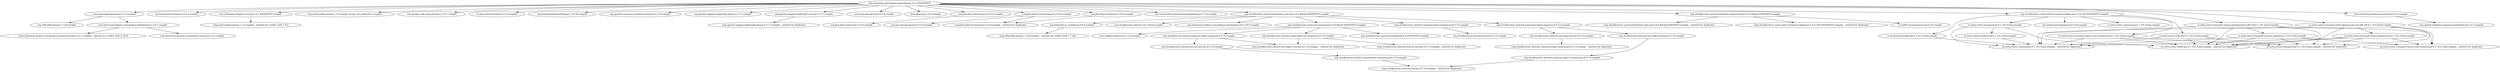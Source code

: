 digraph WaterdogPE__WaterdogPE {
	"dev.waterdog.waterdogpe:waterdog:jar:2.0.4-SNAPSHOT" -> "com.bugsnag:bugsnag:jar:3.7.2:compile" ; 
	"dev.waterdog.waterdogpe:waterdog:jar:2.0.4-SNAPSHOT" -> "org.bstats:bstats-base:jar:3.0.1:compile" ; 
	"dev.waterdog.waterdogpe:waterdog:jar:2.0.4-SNAPSHOT" -> "net.cubespace:Yamler-Core:jar:2.4.1-SNAPSHOT:compile" ; 
	"dev.waterdog.waterdogpe:waterdog:jar:2.0.4-SNAPSHOT" -> "org.yaml:snakeyaml:jar:1.31:compile (scope not updated to compile)" ; 
	"dev.waterdog.waterdogpe:waterdog:jar:2.0.4-SNAPSHOT" -> "com.google.code.gson:gson:jar:2.10.1:compile" ; 
	"dev.waterdog.waterdogpe:waterdog:jar:2.0.4-SNAPSHOT" -> "it.unimi.dsi:fastutil:jar:8.5.12:compile" ; 
	"dev.waterdog.waterdogpe:waterdog:jar:2.0.4-SNAPSHOT" -> "org.projectlombok:lombok:jar:1.18.26:compile" ; 
	"dev.waterdog.waterdogpe:waterdog:jar:2.0.4-SNAPSHOT" -> "org.apache.commons:commons-lang3:jar:3.12.0:compile" ; 
	"dev.waterdog.waterdogpe:waterdog:jar:2.0.4-SNAPSHOT" -> "org.apache.logging.log4j:log4j-api:jar:2.17.1:compile" ; 
	"dev.waterdog.waterdogpe:waterdog:jar:2.0.4-SNAPSHOT" -> "org.apache.logging.log4j:log4j-core:jar:2.17.1:compile" ; 
	"dev.waterdog.waterdogpe:waterdog:jar:2.0.4-SNAPSHOT" -> "com.lmax:disruptor:jar:3.4.4:compile" ; 
	"dev.waterdog.waterdogpe:waterdog:jar:2.0.4-SNAPSHOT" -> "jline:jline:jar:2.14.6:compile" ; 
	"dev.waterdog.waterdogpe:waterdog:jar:2.0.4-SNAPSHOT" -> "org.jline:jline-terminal:jar:3.23.0:compile" ; 
	"dev.waterdog.waterdogpe:waterdog:jar:2.0.4-SNAPSHOT" -> "org.jline:jline-terminal-jna:jar:3.23.0:compile" ; 
	"dev.waterdog.waterdogpe:waterdog:jar:2.0.4-SNAPSHOT" -> "org.jline:jline-reader:jar:3.23.0:compile" ; 
	"dev.waterdog.waterdogpe:waterdog:jar:2.0.4-SNAPSHOT" -> "net.minecrell:terminalconsoleappender:jar:1.3.0:compile" ; 
	"dev.waterdog.waterdogpe:waterdog:jar:2.0.4-SNAPSHOT" -> "org.cloudburstmc.protocol:bedrock-codec:jar:3.0.0.Beta6-SNAPSHOT:compile" ; 
	"dev.waterdog.waterdogpe:waterdog:jar:2.0.4-SNAPSHOT" -> "org.cloudburstmc.protocol:bedrock-connection:jar:3.0.0.Beta6-SNAPSHOT:compile" ; 
	"dev.waterdog.waterdogpe:waterdog:jar:2.0.4-SNAPSHOT" -> "org.cloudburstmc.netty:netty-transport-raknet:jar:1.0.0.CR3-SNAPSHOT:compile" ; 
	"dev.waterdog.waterdogpe:waterdog:jar:2.0.4-SNAPSHOT" -> "io.netty:netty-transport-native-epoll:jar:linux-x86_64:4.1.101.Final:compile" ; 
	"dev.waterdog.waterdogpe:waterdog:jar:2.0.4-SNAPSHOT" -> "io.netty:netty-transport-native-kqueue:jar:osx-x86_64:4.1.101.Final:compile" ; 
	"dev.waterdog.waterdogpe:waterdog:jar:2.0.4-SNAPSHOT" -> "com.nimbusds:nimbus-jose-jwt:jar:9.37.2:compile" ; 
	"com.bugsnag:bugsnag:jar:3.7.2:compile" -> "com.fasterxml.jackson.core:jackson-databind:jar:2.14.1:compile" ; 
	"com.bugsnag:bugsnag:jar:3.7.2:compile" -> "org.slf4j:slf4j-api:jar:1.7.25:compile" ; 
	"com.fasterxml.jackson.core:jackson-databind:jar:2.14.1:compile" -> "(com.fasterxml.jackson.core:jackson-annotations:jar:2.14.1:compile - omitted for conflict with 2.18.0)" ; 
	"com.fasterxml.jackson.core:jackson-databind:jar:2.14.1:compile" -> "com.fasterxml.jackson.core:jackson-core:jar:2.14.1:compile" ; 
	"net.cubespace:Yamler-Core:jar:2.4.1-SNAPSHOT:compile" -> "(org.yaml:snakeyaml:jar:1.13:compile - omitted for conflict with 1.31)" ; 
	"org.apache.logging.log4j:log4j-core:jar:2.17.1:compile" -> "(org.apache.logging.log4j:log4j-api:jar:2.17.1:compile - omitted for duplicate)" ; 
	"org.jline:jline-terminal:jar:3.23.0:compile" -> "org.jline:jline-native:jar:3.23.0:compile" ; 
	"org.jline:jline-terminal-jna:jar:3.23.0:compile" -> "net.java.dev.jna:jna:jar:5.13.0:compile" ; 
	"org.jline:jline-terminal-jna:jar:3.23.0:compile" -> "(org.jline:jline-terminal:jar:3.23.0:compile - omitted for duplicate)" ; 
	"org.jline:jline-reader:jar:3.23.0:compile" -> "(org.jline:jline-terminal:jar:3.23.0:compile - omitted for duplicate)" ; 
	"org.cloudburstmc.protocol:bedrock-codec:jar:3.0.0.Beta6-SNAPSHOT:compile" -> "org.cloudburstmc.protocol:common:jar:3.0.0.Beta6-SNAPSHOT:compile" ; 
	"org.cloudburstmc.protocol:bedrock-codec:jar:3.0.0.Beta6-SNAPSHOT:compile" -> "org.cloudburstmc.fastutil.commons:long-common:jar:8.5.15:compile" ; 
	"org.cloudburstmc.protocol:bedrock-codec:jar:3.0.0.Beta6-SNAPSHOT:compile" -> "org.cloudburstmc.fastutil.maps:long-object-maps:jar:8.5.15:compile" ; 
	"org.cloudburstmc.protocol:bedrock-codec:jar:3.0.0.Beta6-SNAPSHOT:compile" -> "org.bitbucket.b_c:jose4j:jar:0.9.6:compile" ; 
	"org.cloudburstmc.protocol:bedrock-codec:jar:3.0.0.Beta6-SNAPSHOT:compile" -> "org.cloudburstmc:nbt:jar:3.0.3.Final:compile" ; 
	"org.cloudburstmc.protocol:bedrock-codec:jar:3.0.0.Beta6-SNAPSHOT:compile" -> "com.fasterxml.jackson.core:jackson-annotations:jar:2.18.0:compile" ; 
	"org.cloudburstmc.protocol:common:jar:3.0.0.Beta6-SNAPSHOT:compile" -> "org.cloudburstmc.fastutil.maps:int-object-maps:jar:8.5.15:compile" ; 
	"org.cloudburstmc.protocol:common:jar:3.0.0.Beta6-SNAPSHOT:compile" -> "org.cloudburstmc.fastutil.maps:object-int-maps:jar:8.5.15:compile" ; 
	"org.cloudburstmc.protocol:common:jar:3.0.0.Beta6-SNAPSHOT:compile" -> "org.cloudburstmc.math:immutable:jar:2.0-SNAPSHOT:compile" ; 
	"org.cloudburstmc.protocol:common:jar:3.0.0.Beta6-SNAPSHOT:compile" -> "com.nukkitx:natives:jar:1.0.3:compile" ; 
	"org.cloudburstmc.fastutil.maps:int-object-maps:jar:8.5.15:compile" -> "(org.cloudburstmc.fastutil.sets:object-sets:jar:8.5.15:compile - omitted for duplicate)" ; 
	"org.cloudburstmc.fastutil.maps:int-object-maps:jar:8.5.15:compile" -> "org.cloudburstmc.fastutil.sets:int-sets:jar:8.5.15:compile" ; 
	"org.cloudburstmc.fastutil.sets:int-sets:jar:8.5.15:compile" -> "org.cloudburstmc.fastutil.commons:int-common:jar:8.5.15:compile" ; 
	"org.cloudburstmc.fastutil.commons:int-common:jar:8.5.15:compile" -> "(org.cloudburstmc.fastutil:core:jar:8.5.15:compile - omitted for duplicate)" ; 
	"org.cloudburstmc.fastutil.maps:object-int-maps:jar:8.5.15:compile" -> "(org.cloudburstmc.fastutil.sets:object-sets:jar:8.5.15:compile - omitted for duplicate)" ; 
	"org.cloudburstmc.fastutil.maps:object-int-maps:jar:8.5.15:compile" -> "(org.cloudburstmc.fastutil.sets:int-sets:jar:8.5.15:compile - omitted for duplicate)" ; 
	"org.cloudburstmc.fastutil.commons:long-common:jar:8.5.15:compile" -> "org.cloudburstmc.fastutil:core:jar:8.5.15:compile" ; 
	"org.cloudburstmc.fastutil.maps:long-object-maps:jar:8.5.15:compile" -> "org.cloudburstmc.fastutil.sets:object-sets:jar:8.5.15:compile" ; 
	"org.cloudburstmc.fastutil.maps:long-object-maps:jar:8.5.15:compile" -> "org.cloudburstmc.fastutil.sets:long-sets:jar:8.5.15:compile" ; 
	"org.cloudburstmc.fastutil.sets:object-sets:jar:8.5.15:compile" -> "org.cloudburstmc.fastutil.commons:object-common:jar:8.5.15:compile" ; 
	"org.cloudburstmc.fastutil.commons:object-common:jar:8.5.15:compile" -> "(org.cloudburstmc.fastutil:core:jar:8.5.15:compile - omitted for duplicate)" ; 
	"org.cloudburstmc.fastutil.sets:long-sets:jar:8.5.15:compile" -> "(org.cloudburstmc.fastutil.commons:long-common:jar:8.5.15:compile - omitted for duplicate)" ; 
	"org.bitbucket.b_c:jose4j:jar:0.9.6:compile" -> "(org.slf4j:slf4j-api:jar:1.7.36:compile - omitted for conflict with 1.7.25)" ; 
	"org.cloudburstmc.protocol:bedrock-connection:jar:3.0.0.Beta6-SNAPSHOT:compile" -> "(org.cloudburstmc.protocol:bedrock-codec:jar:3.0.0.Beta6-SNAPSHOT:compile - omitted for duplicate)" ; 
	"org.cloudburstmc.protocol:bedrock-connection:jar:3.0.0.Beta6-SNAPSHOT:compile" -> "(org.cloudburstmc.netty:netty-transport-raknet:jar:1.0.0.CR3-SNAPSHOT:compile - omitted for duplicate)" ; 
	"org.cloudburstmc.protocol:bedrock-connection:jar:3.0.0.Beta6-SNAPSHOT:compile" -> "io.airlift:aircompressor:jar:0.27:compile" ; 
	"org.cloudburstmc.netty:netty-transport-raknet:jar:1.0.0.CR3-SNAPSHOT:compile" -> "io.netty:netty-common:jar:4.1.101.Final:compile" ; 
	"org.cloudburstmc.netty:netty-transport-raknet:jar:1.0.0.CR3-SNAPSHOT:compile" -> "io.netty:netty-buffer:jar:4.1.101.Final:compile" ; 
	"org.cloudburstmc.netty:netty-transport-raknet:jar:1.0.0.CR3-SNAPSHOT:compile" -> "io.netty:netty-codec:jar:4.1.101.Final:compile" ; 
	"org.cloudburstmc.netty:netty-transport-raknet:jar:1.0.0.CR3-SNAPSHOT:compile" -> "io.netty:netty-transport:jar:4.1.101.Final:compile" ; 
	"org.cloudburstmc.netty:netty-transport-raknet:jar:1.0.0.CR3-SNAPSHOT:compile" -> "io.netty:netty-transport-native-unix-common:jar:4.1.101.Final:compile" ; 
	"org.cloudburstmc.netty:netty-transport-raknet:jar:1.0.0.CR3-SNAPSHOT:compile" -> "net.jodah:expiringmap:jar:0.5.10:compile" ; 
	"io.netty:netty-buffer:jar:4.1.101.Final:compile" -> "(io.netty:netty-common:jar:4.1.101.Final:compile - omitted for duplicate)" ; 
	"io.netty:netty-codec:jar:4.1.101.Final:compile" -> "(io.netty:netty-common:jar:4.1.101.Final:compile - omitted for duplicate)" ; 
	"io.netty:netty-codec:jar:4.1.101.Final:compile" -> "(io.netty:netty-buffer:jar:4.1.101.Final:compile - omitted for duplicate)" ; 
	"io.netty:netty-codec:jar:4.1.101.Final:compile" -> "(io.netty:netty-transport:jar:4.1.101.Final:compile - omitted for duplicate)" ; 
	"io.netty:netty-transport:jar:4.1.101.Final:compile" -> "(io.netty:netty-common:jar:4.1.101.Final:compile - omitted for duplicate)" ; 
	"io.netty:netty-transport:jar:4.1.101.Final:compile" -> "(io.netty:netty-buffer:jar:4.1.101.Final:compile - omitted for duplicate)" ; 
	"io.netty:netty-transport:jar:4.1.101.Final:compile" -> "io.netty:netty-resolver:jar:4.1.101.Final:compile" ; 
	"io.netty:netty-resolver:jar:4.1.101.Final:compile" -> "(io.netty:netty-common:jar:4.1.101.Final:compile - omitted for duplicate)" ; 
	"io.netty:netty-transport-native-unix-common:jar:4.1.101.Final:compile" -> "(io.netty:netty-common:jar:4.1.101.Final:compile - omitted for duplicate)" ; 
	"io.netty:netty-transport-native-unix-common:jar:4.1.101.Final:compile" -> "(io.netty:netty-buffer:jar:4.1.101.Final:compile - omitted for duplicate)" ; 
	"io.netty:netty-transport-native-unix-common:jar:4.1.101.Final:compile" -> "(io.netty:netty-transport:jar:4.1.101.Final:compile - omitted for duplicate)" ; 
	"io.netty:netty-transport-native-epoll:jar:linux-x86_64:4.1.101.Final:compile" -> "(io.netty:netty-common:jar:4.1.101.Final:compile - omitted for duplicate)" ; 
	"io.netty:netty-transport-native-epoll:jar:linux-x86_64:4.1.101.Final:compile" -> "(io.netty:netty-buffer:jar:4.1.101.Final:compile - omitted for duplicate)" ; 
	"io.netty:netty-transport-native-epoll:jar:linux-x86_64:4.1.101.Final:compile" -> "(io.netty:netty-transport:jar:4.1.101.Final:compile - omitted for duplicate)" ; 
	"io.netty:netty-transport-native-epoll:jar:linux-x86_64:4.1.101.Final:compile" -> "(io.netty:netty-transport-native-unix-common:jar:4.1.101.Final:compile - omitted for duplicate)" ; 
	"io.netty:netty-transport-native-epoll:jar:linux-x86_64:4.1.101.Final:compile" -> "io.netty:netty-transport-classes-epoll:jar:4.1.101.Final:compile" ; 
	"io.netty:netty-transport-classes-epoll:jar:4.1.101.Final:compile" -> "(io.netty:netty-common:jar:4.1.101.Final:compile - omitted for duplicate)" ; 
	"io.netty:netty-transport-classes-epoll:jar:4.1.101.Final:compile" -> "(io.netty:netty-buffer:jar:4.1.101.Final:compile - omitted for duplicate)" ; 
	"io.netty:netty-transport-classes-epoll:jar:4.1.101.Final:compile" -> "(io.netty:netty-transport:jar:4.1.101.Final:compile - omitted for duplicate)" ; 
	"io.netty:netty-transport-classes-epoll:jar:4.1.101.Final:compile" -> "(io.netty:netty-transport-native-unix-common:jar:4.1.101.Final:compile - omitted for duplicate)" ; 
	"io.netty:netty-transport-native-kqueue:jar:osx-x86_64:4.1.101.Final:compile" -> "(io.netty:netty-common:jar:4.1.101.Final:compile - omitted for duplicate)" ; 
	"io.netty:netty-transport-native-kqueue:jar:osx-x86_64:4.1.101.Final:compile" -> "(io.netty:netty-buffer:jar:4.1.101.Final:compile - omitted for duplicate)" ; 
	"io.netty:netty-transport-native-kqueue:jar:osx-x86_64:4.1.101.Final:compile" -> "(io.netty:netty-transport:jar:4.1.101.Final:compile - omitted for duplicate)" ; 
	"io.netty:netty-transport-native-kqueue:jar:osx-x86_64:4.1.101.Final:compile" -> "(io.netty:netty-transport-native-unix-common:jar:4.1.101.Final:compile - omitted for duplicate)" ; 
	"io.netty:netty-transport-native-kqueue:jar:osx-x86_64:4.1.101.Final:compile" -> "io.netty:netty-transport-classes-kqueue:jar:4.1.101.Final:compile" ; 
	"io.netty:netty-transport-classes-kqueue:jar:4.1.101.Final:compile" -> "(io.netty:netty-common:jar:4.1.101.Final:compile - omitted for duplicate)" ; 
	"io.netty:netty-transport-classes-kqueue:jar:4.1.101.Final:compile" -> "(io.netty:netty-buffer:jar:4.1.101.Final:compile - omitted for duplicate)" ; 
	"io.netty:netty-transport-classes-kqueue:jar:4.1.101.Final:compile" -> "(io.netty:netty-transport:jar:4.1.101.Final:compile - omitted for duplicate)" ; 
	"io.netty:netty-transport-classes-kqueue:jar:4.1.101.Final:compile" -> "(io.netty:netty-transport-native-unix-common:jar:4.1.101.Final:compile - omitted for duplicate)" ; 
	"com.nimbusds:nimbus-jose-jwt:jar:9.37.2:compile" -> "com.github.stephenc.jcip:jcip-annotations:jar:1.0-1:compile" ; 
}
